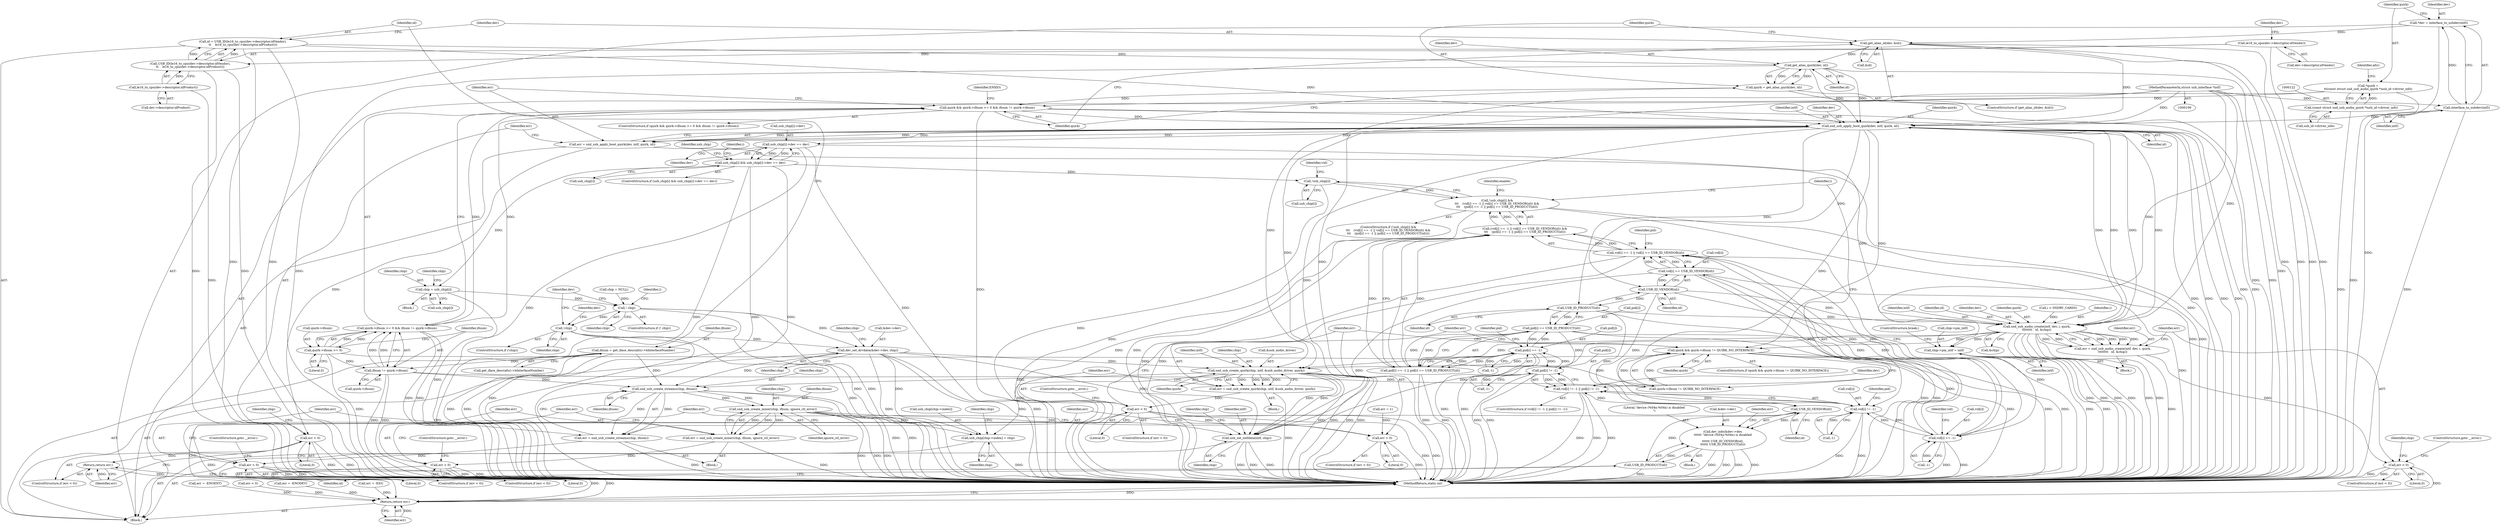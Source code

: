 digraph "0_linux_5f8cf712582617d523120df67d392059eaf2fc4b@pointer" {
"1000190" [label="(Call,snd_usb_apply_boot_quirk(dev, intf, quirk, id))"];
"1000168" [label="(Call,get_alias_quirk(dev, id))"];
"1000162" [label="(Call,get_alias_id(dev, &id))"];
"1000114" [label="(Call,*dev = interface_to_usbdev(intf))"];
"1000116" [label="(Call,interface_to_usbdev(intf))"];
"1000110" [label="(MethodParameterIn,struct usb_interface *intf)"];
"1000146" [label="(Call,id = USB_ID(le16_to_cpu(dev->descriptor.idVendor),\n\t\t    le16_to_cpu(dev->descriptor.idProduct)))"];
"1000148" [label="(Call,USB_ID(le16_to_cpu(dev->descriptor.idVendor),\n\t\t    le16_to_cpu(dev->descriptor.idProduct)))"];
"1000149" [label="(Call,le16_to_cpu(dev->descriptor.idVendor))"];
"1000155" [label="(Call,le16_to_cpu(dev->descriptor.idProduct))"];
"1000172" [label="(Call,quirk && quirk->ifnum >= 0 && ifnum != quirk->ifnum)"];
"1000166" [label="(Call,quirk = get_alias_quirk(dev, id))"];
"1000119" [label="(Call,*quirk =\n\t\t(const struct snd_usb_audio_quirk *)usb_id->driver_info)"];
"1000121" [label="(Call,(const struct snd_usb_audio_quirk *)usb_id->driver_info)"];
"1000174" [label="(Call,quirk->ifnum >= 0 && ifnum != quirk->ifnum)"];
"1000175" [label="(Call,quirk->ifnum >= 0)"];
"1000180" [label="(Call,ifnum != quirk->ifnum)"];
"1000140" [label="(Call,ifnum = get_iface_desc(alts)->bInterfaceNumber)"];
"1000188" [label="(Call,err = snd_usb_apply_boot_quirk(dev, intf, quirk, id))"];
"1000196" [label="(Call,err < 0)"];
"1000199" [label="(Return,return err;)"];
"1000222" [label="(Call,usb_chip[i]->dev == dev)"];
"1000218" [label="(Call,usb_chip[i] && usb_chip[i]->dev == dev)"];
"1000250" [label="(Call,chip = usb_chip[i])"];
"1000262" [label="(Call,! chip)"];
"1000366" [label="(Call,!chip)"];
"1000380" [label="(Call,dev_set_drvdata(&dev->dev, chip))"];
"1000415" [label="(Call,snd_usb_create_quirk(chip, intf, &usb_audio_driver, quirk))"];
"1000413" [label="(Call,err = snd_usb_create_quirk(chip, intf, &usb_audio_driver, quirk))"];
"1000422" [label="(Call,err < 0)"];
"1000427" [label="(Call,err > 0)"];
"1000508" [label="(Return,return err;)"];
"1000433" [label="(Call,snd_usb_create_streams(chip, ifnum))"];
"1000431" [label="(Call,err = snd_usb_create_streams(chip, ifnum))"];
"1000437" [label="(Call,err < 0)"];
"1000443" [label="(Call,snd_usb_create_mixer(chip, ifnum, ignore_ctl_error))"];
"1000441" [label="(Call,err = snd_usb_create_mixer(chip, ifnum, ignore_ctl_error))"];
"1000448" [label="(Call,err < 0)"];
"1000463" [label="(Call,usb_chip[chip->index] = chip)"];
"1000474" [label="(Call,usb_set_intfdata(intf, chip))"];
"1000276" [label="(Call,!usb_chip[i])"];
"1000275" [label="(Call,!usb_chip[i] &&\n\t\t\t    (vid[i] == -1 || vid[i] == USB_ID_VENDOR(id)) &&\n\t\t\t    (pid[i] == -1 || pid[i] == USB_ID_PRODUCT(id)))"];
"1000315" [label="(Call,snd_usb_audio_create(intf, dev, i, quirk,\n\t\t\t\t\t\t\t\t   id, &chip))"];
"1000313" [label="(Call,err = snd_usb_audio_create(intf, dev, i, quirk,\n\t\t\t\t\t\t\t\t   id, &chip))"];
"1000324" [label="(Call,err < 0)"];
"1000328" [label="(Call,chip->pm_intf = intf)"];
"1000405" [label="(Call,quirk && quirk->ifnum != QUIRK_NO_INTERFACE)"];
"1000292" [label="(Call,USB_ID_VENDOR(id))"];
"1000288" [label="(Call,vid[i] == USB_ID_VENDOR(id))"];
"1000282" [label="(Call,vid[i] == -1)"];
"1000281" [label="(Call,vid[i] == -1 || vid[i] == USB_ID_VENDOR(id))"];
"1000280" [label="(Call,(vid[i] == -1 || vid[i] == USB_ID_VENDOR(id)) &&\n\t\t\t    (pid[i] == -1 || pid[i] == USB_ID_PRODUCT(id)))"];
"1000337" [label="(Call,vid[i] != -1)"];
"1000336" [label="(Call,vid[i] != -1 || pid[i] != -1)"];
"1000305" [label="(Call,USB_ID_PRODUCT(id))"];
"1000301" [label="(Call,pid[i] == USB_ID_PRODUCT(id))"];
"1000295" [label="(Call,pid[i] == -1)"];
"1000294" [label="(Call,pid[i] == -1 || pid[i] == USB_ID_PRODUCT(id))"];
"1000343" [label="(Call,pid[i] != -1)"];
"1000356" [label="(Call,USB_ID_VENDOR(id))"];
"1000350" [label="(Call,dev_info(&dev->dev,\n\t\t\t\t\t\t \"device (%04x:%04x) is disabled\n\",\n\t\t\t\t\t\t USB_ID_VENDOR(id),\n\t\t\t\t\t\t USB_ID_PRODUCT(id)))"];
"1000358" [label="(Call,USB_ID_PRODUCT(id))"];
"1000142" [label="(Call,get_iface_desc(alts)->bInterfaceNumber)"];
"1000148" [label="(Call,USB_ID(le16_to_cpu(dev->descriptor.idVendor),\n\t\t    le16_to_cpu(dev->descriptor.idProduct)))"];
"1000333" [label="(ControlStructure,break;)"];
"1000195" [label="(ControlStructure,if (err < 0))"];
"1000315" [label="(Call,snd_usb_audio_create(intf, dev, i, quirk,\n\t\t\t\t\t\t\t\t   id, &chip))"];
"1000217" [label="(ControlStructure,if (usb_chip[i] && usb_chip[i]->dev == dev))"];
"1000316" [label="(Identifier,intf)"];
"1000440" [label="(ControlStructure,goto __error;)"];
"1000351" [label="(Call,&dev->dev)"];
"1000429" [label="(Literal,0)"];
"1000110" [label="(MethodParameterIn,struct usb_interface *intf)"];
"1000155" [label="(Call,le16_to_cpu(dev->descriptor.idProduct))"];
"1000169" [label="(Identifier,dev)"];
"1000294" [label="(Call,pid[i] == -1 || pid[i] == USB_ID_PRODUCT(id))"];
"1000320" [label="(Identifier,id)"];
"1000345" [label="(Identifier,pid)"];
"1000328" [label="(Call,chip->pm_intf = intf)"];
"1000293" [label="(Identifier,id)"];
"1000422" [label="(Call,err < 0)"];
"1000218" [label="(Call,usb_chip[i] && usb_chip[i]->dev == dev)"];
"1000413" [label="(Call,err = snd_usb_create_quirk(chip, intf, &usb_audio_driver, quirk))"];
"1000509" [label="(Identifier,err)"];
"1000463" [label="(Call,usb_chip[chip->index] = chip)"];
"1000317" [label="(Identifier,dev)"];
"1000357" [label="(Identifier,id)"];
"1000284" [label="(Identifier,vid)"];
"1000219" [label="(Call,usb_chip[i])"];
"1000161" [label="(ControlStructure,if (get_alias_id(dev, &id)))"];
"1000404" [label="(ControlStructure,if (quirk && quirk->ifnum != QUIRK_NO_INTERFACE))"];
"1000276" [label="(Call,!usb_chip[i])"];
"1000305" [label="(Call,USB_ID_PRODUCT(id))"];
"1000281" [label="(Call,vid[i] == -1 || vid[i] == USB_ID_VENDOR(id))"];
"1000425" [label="(ControlStructure,goto __error;)"];
"1000295" [label="(Call,pid[i] == -1)"];
"1000290" [label="(Identifier,vid)"];
"1000329" [label="(Call,chip->pm_intf)"];
"1000385" [label="(Identifier,chip)"];
"1000114" [label="(Call,*dev = interface_to_usbdev(intf))"];
"1000420" [label="(Identifier,quirk)"];
"1000273" [label="(Identifier,i)"];
"1000407" [label="(Call,quirk->ifnum != QUIRK_NO_INTERFACE)"];
"1000350" [label="(Call,dev_info(&dev->dev,\n\t\t\t\t\t\t \"device (%04x:%04x) is disabled\n\",\n\t\t\t\t\t\t USB_ID_VENDOR(id),\n\t\t\t\t\t\t USB_ID_PRODUCT(id)))"];
"1000375" [label="(Call,err = -ENODEV)"];
"1000191" [label="(Identifier,dev)"];
"1000147" [label="(Identifier,id)"];
"1000167" [label="(Identifier,quirk)"];
"1000251" [label="(Identifier,chip)"];
"1000423" [label="(Identifier,err)"];
"1000172" [label="(Call,quirk && quirk->ifnum >= 0 && ifnum != quirk->ifnum)"];
"1000464" [label="(Call,usb_chip[chip->index])"];
"1000447" [label="(ControlStructure,if (err < 0))"];
"1000336" [label="(Call,vid[i] != -1 || pid[i] != -1)"];
"1000190" [label="(Call,snd_usb_apply_boot_quirk(dev, intf, quirk, id))"];
"1000193" [label="(Identifier,quirk)"];
"1000401" [label="(Call,err = 1)"];
"1000451" [label="(ControlStructure,goto __error;)"];
"1000321" [label="(Call,&chip)"];
"1000176" [label="(Call,quirk->ifnum)"];
"1000182" [label="(Call,quirk->ifnum)"];
"1000441" [label="(Call,err = snd_usb_create_mixer(chip, ifnum, ignore_ctl_error))"];
"1000361" [label="(Identifier,err)"];
"1000296" [label="(Call,pid[i])"];
"1000367" [label="(Identifier,chip)"];
"1000432" [label="(Identifier,err)"];
"1000120" [label="(Identifier,quirk)"];
"1000171" [label="(ControlStructure,if (quirk && quirk->ifnum >= 0 && ifnum != quirk->ifnum))"];
"1000433" [label="(Call,snd_usb_create_streams(chip, ifnum))"];
"1000323" [label="(ControlStructure,if (err < 0))"];
"1000366" [label="(Call,!chip)"];
"1000476" [label="(Identifier,chip)"];
"1000510" [label="(MethodReturn,static int)"];
"1000162" [label="(Call,get_alias_id(dev, &id))"];
"1000187" [label="(Identifier,ENXIO)"];
"1000200" [label="(Identifier,err)"];
"1000437" [label="(Call,err < 0)"];
"1000353" [label="(Identifier,dev)"];
"1000444" [label="(Identifier,chip)"];
"1000299" [label="(Call,-1)"];
"1000383" [label="(Identifier,dev)"];
"1000267" [label="(Identifier,i)"];
"1000358" [label="(Call,USB_ID_PRODUCT(id))"];
"1000288" [label="(Call,vid[i] == USB_ID_VENDOR(id))"];
"1000337" [label="(Call,vid[i] != -1)"];
"1000250" [label="(Call,chip = usb_chip[i])"];
"1000150" [label="(Call,dev->descriptor.idVendor)"];
"1000326" [label="(Literal,0)"];
"1000164" [label="(Call,&id)"];
"1000222" [label="(Call,usb_chip[i]->dev == dev)"];
"1000341" [label="(Call,-1)"];
"1000199" [label="(Return,return err;)"];
"1000146" [label="(Call,id = USB_ID(le16_to_cpu(dev->descriptor.idVendor),\n\t\t    le16_to_cpu(dev->descriptor.idProduct)))"];
"1000359" [label="(Identifier,id)"];
"1000121" [label="(Call,(const struct snd_usb_audio_quirk *)usb_id->driver_info)"];
"1000194" [label="(Identifier,id)"];
"1000431" [label="(Call,err = snd_usb_create_streams(chip, ifnum))"];
"1000474" [label="(Call,usb_set_intfdata(intf, chip))"];
"1000417" [label="(Identifier,intf)"];
"1000430" [label="(Block,)"];
"1000415" [label="(Call,snd_usb_create_quirk(chip, intf, &usb_audio_driver, quirk))"];
"1000314" [label="(Identifier,err)"];
"1000188" [label="(Call,err = snd_usb_apply_boot_quirk(dev, intf, quirk, id))"];
"1000197" [label="(Identifier,err)"];
"1000344" [label="(Call,pid[i])"];
"1000168" [label="(Call,get_alias_quirk(dev, id))"];
"1000306" [label="(Identifier,id)"];
"1000372" [label="(Identifier,dev)"];
"1000274" [label="(ControlStructure,if (!usb_chip[i] &&\n\t\t\t    (vid[i] == -1 || vid[i] == USB_ID_VENDOR(id)) &&\n\t\t\t    (pid[i] == -1 || pid[i] == USB_ID_PRODUCT(id))))"];
"1000280" [label="(Call,(vid[i] == -1 || vid[i] == USB_ID_VENDOR(id)) &&\n\t\t\t    (pid[i] == -1 || pid[i] == USB_ID_PRODUCT(id)))"];
"1000414" [label="(Identifier,err)"];
"1000443" [label="(Call,snd_usb_create_mixer(chip, ifnum, ignore_ctl_error))"];
"1000416" [label="(Identifier,chip)"];
"1000119" [label="(Call,*quirk =\n\t\t(const struct snd_usb_audio_quirk *)usb_id->driver_info)"];
"1000330" [label="(Identifier,chip)"];
"1000446" [label="(Identifier,ignore_ctl_error)"];
"1000325" [label="(Identifier,err)"];
"1000508" [label="(Return,return err;)"];
"1000327" [label="(ControlStructure,goto __error;)"];
"1000301" [label="(Call,pid[i] == USB_ID_PRODUCT(id))"];
"1000170" [label="(Identifier,id)"];
"1000389" [label="(Identifier,chip)"];
"1000277" [label="(Call,usb_chip[i])"];
"1000192" [label="(Identifier,intf)"];
"1000140" [label="(Call,ifnum = get_iface_desc(alts)->bInterfaceNumber)"];
"1000427" [label="(Call,err > 0)"];
"1000252" [label="(Call,usb_chip[i])"];
"1000235" [label="(Identifier,usb_chip)"];
"1000180" [label="(Call,ifnum != quirk->ifnum)"];
"1000181" [label="(Identifier,ifnum)"];
"1000262" [label="(Call,! chip)"];
"1000335" [label="(ControlStructure,if (vid[i] != -1 || pid[i] != -1))"];
"1000439" [label="(Literal,0)"];
"1000116" [label="(Call,interface_to_usbdev(intf))"];
"1000424" [label="(Literal,0)"];
"1000449" [label="(Identifier,err)"];
"1000436" [label="(ControlStructure,if (err < 0))"];
"1000356" [label="(Call,USB_ID_VENDOR(id))"];
"1000173" [label="(Identifier,quirk)"];
"1000381" [label="(Call,&dev->dev)"];
"1000412" [label="(Block,)"];
"1000215" [label="(Identifier,i)"];
"1000115" [label="(Identifier,dev)"];
"1000319" [label="(Identifier,quirk)"];
"1000198" [label="(Literal,0)"];
"1000343" [label="(Call,pid[i] != -1)"];
"1000445" [label="(Identifier,ifnum)"];
"1000286" [label="(Call,-1)"];
"1000338" [label="(Call,vid[i])"];
"1000158" [label="(Identifier,dev)"];
"1000347" [label="(Call,-1)"];
"1000349" [label="(Block,)"];
"1000469" [label="(Identifier,chip)"];
"1000297" [label="(Identifier,pid)"];
"1000421" [label="(ControlStructure,if (err < 0))"];
"1000312" [label="(Block,)"];
"1000434" [label="(Identifier,chip)"];
"1000459" [label="(Call,err < 0)"];
"1000201" [label="(Call,chip = NULL)"];
"1000282" [label="(Call,vid[i] == -1)"];
"1000189" [label="(Identifier,err)"];
"1000269" [label="(Call,i < SNDRV_CARDS)"];
"1000228" [label="(Identifier,dev)"];
"1000448" [label="(Call,err < 0)"];
"1000438" [label="(Identifier,err)"];
"1000245" [label="(Call,err = -EIO)"];
"1000261" [label="(ControlStructure,if (! chip))"];
"1000112" [label="(Block,)"];
"1000175" [label="(Call,quirk->ifnum >= 0)"];
"1000380" [label="(Call,dev_set_drvdata(&dev->dev, chip))"];
"1000450" [label="(Literal,0)"];
"1000117" [label="(Identifier,intf)"];
"1000229" [label="(Block,)"];
"1000163" [label="(Identifier,dev)"];
"1000149" [label="(Call,le16_to_cpu(dev->descriptor.idVendor))"];
"1000196" [label="(Call,err < 0)"];
"1000365" [label="(ControlStructure,if (!chip))"];
"1000426" [label="(ControlStructure,if (err > 0))"];
"1000275" [label="(Call,!usb_chip[i] &&\n\t\t\t    (vid[i] == -1 || vid[i] == USB_ID_VENDOR(id)) &&\n\t\t\t    (pid[i] == -1 || pid[i] == USB_ID_PRODUCT(id)))"];
"1000318" [label="(Identifier,i)"];
"1000179" [label="(Literal,0)"];
"1000475" [label="(Identifier,intf)"];
"1000302" [label="(Call,pid[i])"];
"1000174" [label="(Call,quirk->ifnum >= 0 && ifnum != quirk->ifnum)"];
"1000360" [label="(Call,err = -ENOENT)"];
"1000472" [label="(Identifier,chip)"];
"1000453" [label="(Identifier,err)"];
"1000166" [label="(Call,quirk = get_alias_quirk(dev, id))"];
"1000202" [label="(Identifier,chip)"];
"1000355" [label="(Literal,\"device (%04x:%04x) is disabled\n\")"];
"1000406" [label="(Identifier,quirk)"];
"1000313" [label="(Call,err = snd_usb_audio_create(intf, dev, i, quirk,\n\t\t\t\t\t\t\t\t   id, &chip))"];
"1000405" [label="(Call,quirk && quirk->ifnum != QUIRK_NO_INTERFACE)"];
"1000324" [label="(Call,err < 0)"];
"1000435" [label="(Identifier,ifnum)"];
"1000442" [label="(Identifier,err)"];
"1000289" [label="(Call,vid[i])"];
"1000428" [label="(Identifier,err)"];
"1000258" [label="(Identifier,chip)"];
"1000292" [label="(Call,USB_ID_VENDOR(id))"];
"1000141" [label="(Identifier,ifnum)"];
"1000310" [label="(Identifier,enable)"];
"1000332" [label="(Identifier,intf)"];
"1000156" [label="(Call,dev->descriptor.idProduct)"];
"1000303" [label="(Identifier,pid)"];
"1000480" [label="(Identifier,chip)"];
"1000283" [label="(Call,vid[i])"];
"1000123" [label="(Call,usb_id->driver_info)"];
"1000133" [label="(Identifier,alts)"];
"1000263" [label="(Identifier,chip)"];
"1000223" [label="(Call,usb_chip[i]->dev)"];
"1000418" [label="(Call,&usb_audio_driver)"];
"1000190" -> "1000188"  [label="AST: "];
"1000190" -> "1000194"  [label="CFG: "];
"1000191" -> "1000190"  [label="AST: "];
"1000192" -> "1000190"  [label="AST: "];
"1000193" -> "1000190"  [label="AST: "];
"1000194" -> "1000190"  [label="AST: "];
"1000188" -> "1000190"  [label="CFG: "];
"1000190" -> "1000510"  [label="DDG: "];
"1000190" -> "1000510"  [label="DDG: "];
"1000190" -> "1000510"  [label="DDG: "];
"1000190" -> "1000510"  [label="DDG: "];
"1000190" -> "1000188"  [label="DDG: "];
"1000190" -> "1000188"  [label="DDG: "];
"1000190" -> "1000188"  [label="DDG: "];
"1000190" -> "1000188"  [label="DDG: "];
"1000168" -> "1000190"  [label="DDG: "];
"1000168" -> "1000190"  [label="DDG: "];
"1000162" -> "1000190"  [label="DDG: "];
"1000116" -> "1000190"  [label="DDG: "];
"1000110" -> "1000190"  [label="DDG: "];
"1000172" -> "1000190"  [label="DDG: "];
"1000146" -> "1000190"  [label="DDG: "];
"1000190" -> "1000222"  [label="DDG: "];
"1000190" -> "1000292"  [label="DDG: "];
"1000190" -> "1000305"  [label="DDG: "];
"1000190" -> "1000315"  [label="DDG: "];
"1000190" -> "1000315"  [label="DDG: "];
"1000190" -> "1000315"  [label="DDG: "];
"1000190" -> "1000315"  [label="DDG: "];
"1000190" -> "1000356"  [label="DDG: "];
"1000190" -> "1000405"  [label="DDG: "];
"1000190" -> "1000415"  [label="DDG: "];
"1000190" -> "1000474"  [label="DDG: "];
"1000168" -> "1000166"  [label="AST: "];
"1000168" -> "1000170"  [label="CFG: "];
"1000169" -> "1000168"  [label="AST: "];
"1000170" -> "1000168"  [label="AST: "];
"1000166" -> "1000168"  [label="CFG: "];
"1000168" -> "1000510"  [label="DDG: "];
"1000168" -> "1000510"  [label="DDG: "];
"1000168" -> "1000166"  [label="DDG: "];
"1000168" -> "1000166"  [label="DDG: "];
"1000162" -> "1000168"  [label="DDG: "];
"1000146" -> "1000168"  [label="DDG: "];
"1000162" -> "1000161"  [label="AST: "];
"1000162" -> "1000164"  [label="CFG: "];
"1000163" -> "1000162"  [label="AST: "];
"1000164" -> "1000162"  [label="AST: "];
"1000167" -> "1000162"  [label="CFG: "];
"1000173" -> "1000162"  [label="CFG: "];
"1000162" -> "1000510"  [label="DDG: "];
"1000162" -> "1000510"  [label="DDG: "];
"1000162" -> "1000510"  [label="DDG: "];
"1000114" -> "1000162"  [label="DDG: "];
"1000114" -> "1000112"  [label="AST: "];
"1000114" -> "1000116"  [label="CFG: "];
"1000115" -> "1000114"  [label="AST: "];
"1000116" -> "1000114"  [label="AST: "];
"1000120" -> "1000114"  [label="CFG: "];
"1000114" -> "1000510"  [label="DDG: "];
"1000116" -> "1000114"  [label="DDG: "];
"1000116" -> "1000117"  [label="CFG: "];
"1000117" -> "1000116"  [label="AST: "];
"1000116" -> "1000510"  [label="DDG: "];
"1000110" -> "1000116"  [label="DDG: "];
"1000110" -> "1000109"  [label="AST: "];
"1000110" -> "1000510"  [label="DDG: "];
"1000110" -> "1000315"  [label="DDG: "];
"1000110" -> "1000328"  [label="DDG: "];
"1000110" -> "1000415"  [label="DDG: "];
"1000110" -> "1000474"  [label="DDG: "];
"1000146" -> "1000112"  [label="AST: "];
"1000146" -> "1000148"  [label="CFG: "];
"1000147" -> "1000146"  [label="AST: "];
"1000148" -> "1000146"  [label="AST: "];
"1000163" -> "1000146"  [label="CFG: "];
"1000146" -> "1000510"  [label="DDG: "];
"1000146" -> "1000510"  [label="DDG: "];
"1000148" -> "1000146"  [label="DDG: "];
"1000148" -> "1000146"  [label="DDG: "];
"1000148" -> "1000155"  [label="CFG: "];
"1000149" -> "1000148"  [label="AST: "];
"1000155" -> "1000148"  [label="AST: "];
"1000148" -> "1000510"  [label="DDG: "];
"1000148" -> "1000510"  [label="DDG: "];
"1000149" -> "1000148"  [label="DDG: "];
"1000155" -> "1000148"  [label="DDG: "];
"1000149" -> "1000150"  [label="CFG: "];
"1000150" -> "1000149"  [label="AST: "];
"1000158" -> "1000149"  [label="CFG: "];
"1000149" -> "1000510"  [label="DDG: "];
"1000155" -> "1000156"  [label="CFG: "];
"1000156" -> "1000155"  [label="AST: "];
"1000155" -> "1000510"  [label="DDG: "];
"1000172" -> "1000171"  [label="AST: "];
"1000172" -> "1000173"  [label="CFG: "];
"1000172" -> "1000174"  [label="CFG: "];
"1000173" -> "1000172"  [label="AST: "];
"1000174" -> "1000172"  [label="AST: "];
"1000187" -> "1000172"  [label="CFG: "];
"1000189" -> "1000172"  [label="CFG: "];
"1000172" -> "1000510"  [label="DDG: "];
"1000172" -> "1000510"  [label="DDG: "];
"1000172" -> "1000510"  [label="DDG: "];
"1000166" -> "1000172"  [label="DDG: "];
"1000119" -> "1000172"  [label="DDG: "];
"1000174" -> "1000172"  [label="DDG: "];
"1000174" -> "1000172"  [label="DDG: "];
"1000166" -> "1000161"  [label="AST: "];
"1000167" -> "1000166"  [label="AST: "];
"1000173" -> "1000166"  [label="CFG: "];
"1000166" -> "1000510"  [label="DDG: "];
"1000119" -> "1000112"  [label="AST: "];
"1000119" -> "1000121"  [label="CFG: "];
"1000120" -> "1000119"  [label="AST: "];
"1000121" -> "1000119"  [label="AST: "];
"1000133" -> "1000119"  [label="CFG: "];
"1000119" -> "1000510"  [label="DDG: "];
"1000121" -> "1000119"  [label="DDG: "];
"1000121" -> "1000123"  [label="CFG: "];
"1000122" -> "1000121"  [label="AST: "];
"1000123" -> "1000121"  [label="AST: "];
"1000121" -> "1000510"  [label="DDG: "];
"1000174" -> "1000175"  [label="CFG: "];
"1000174" -> "1000180"  [label="CFG: "];
"1000175" -> "1000174"  [label="AST: "];
"1000180" -> "1000174"  [label="AST: "];
"1000174" -> "1000510"  [label="DDG: "];
"1000174" -> "1000510"  [label="DDG: "];
"1000175" -> "1000174"  [label="DDG: "];
"1000175" -> "1000174"  [label="DDG: "];
"1000180" -> "1000174"  [label="DDG: "];
"1000180" -> "1000174"  [label="DDG: "];
"1000175" -> "1000179"  [label="CFG: "];
"1000176" -> "1000175"  [label="AST: "];
"1000179" -> "1000175"  [label="AST: "];
"1000181" -> "1000175"  [label="CFG: "];
"1000175" -> "1000510"  [label="DDG: "];
"1000175" -> "1000180"  [label="DDG: "];
"1000175" -> "1000407"  [label="DDG: "];
"1000180" -> "1000182"  [label="CFG: "];
"1000181" -> "1000180"  [label="AST: "];
"1000182" -> "1000180"  [label="AST: "];
"1000180" -> "1000510"  [label="DDG: "];
"1000180" -> "1000510"  [label="DDG: "];
"1000140" -> "1000180"  [label="DDG: "];
"1000180" -> "1000407"  [label="DDG: "];
"1000180" -> "1000433"  [label="DDG: "];
"1000140" -> "1000112"  [label="AST: "];
"1000140" -> "1000142"  [label="CFG: "];
"1000141" -> "1000140"  [label="AST: "];
"1000142" -> "1000140"  [label="AST: "];
"1000147" -> "1000140"  [label="CFG: "];
"1000140" -> "1000510"  [label="DDG: "];
"1000140" -> "1000510"  [label="DDG: "];
"1000140" -> "1000433"  [label="DDG: "];
"1000188" -> "1000112"  [label="AST: "];
"1000189" -> "1000188"  [label="AST: "];
"1000197" -> "1000188"  [label="CFG: "];
"1000188" -> "1000510"  [label="DDG: "];
"1000188" -> "1000196"  [label="DDG: "];
"1000196" -> "1000195"  [label="AST: "];
"1000196" -> "1000198"  [label="CFG: "];
"1000197" -> "1000196"  [label="AST: "];
"1000198" -> "1000196"  [label="AST: "];
"1000200" -> "1000196"  [label="CFG: "];
"1000202" -> "1000196"  [label="CFG: "];
"1000196" -> "1000510"  [label="DDG: "];
"1000196" -> "1000510"  [label="DDG: "];
"1000196" -> "1000199"  [label="DDG: "];
"1000199" -> "1000195"  [label="AST: "];
"1000199" -> "1000200"  [label="CFG: "];
"1000200" -> "1000199"  [label="AST: "];
"1000510" -> "1000199"  [label="CFG: "];
"1000199" -> "1000510"  [label="DDG: "];
"1000200" -> "1000199"  [label="DDG: "];
"1000222" -> "1000218"  [label="AST: "];
"1000222" -> "1000228"  [label="CFG: "];
"1000223" -> "1000222"  [label="AST: "];
"1000228" -> "1000222"  [label="AST: "];
"1000218" -> "1000222"  [label="CFG: "];
"1000222" -> "1000510"  [label="DDG: "];
"1000222" -> "1000510"  [label="DDG: "];
"1000222" -> "1000218"  [label="DDG: "];
"1000222" -> "1000218"  [label="DDG: "];
"1000222" -> "1000315"  [label="DDG: "];
"1000218" -> "1000217"  [label="AST: "];
"1000218" -> "1000219"  [label="CFG: "];
"1000219" -> "1000218"  [label="AST: "];
"1000235" -> "1000218"  [label="CFG: "];
"1000215" -> "1000218"  [label="CFG: "];
"1000218" -> "1000510"  [label="DDG: "];
"1000218" -> "1000510"  [label="DDG: "];
"1000218" -> "1000510"  [label="DDG: "];
"1000218" -> "1000250"  [label="DDG: "];
"1000218" -> "1000276"  [label="DDG: "];
"1000250" -> "1000229"  [label="AST: "];
"1000250" -> "1000252"  [label="CFG: "];
"1000251" -> "1000250"  [label="AST: "];
"1000252" -> "1000250"  [label="AST: "];
"1000258" -> "1000250"  [label="CFG: "];
"1000250" -> "1000510"  [label="DDG: "];
"1000250" -> "1000262"  [label="DDG: "];
"1000262" -> "1000261"  [label="AST: "];
"1000262" -> "1000263"  [label="CFG: "];
"1000263" -> "1000262"  [label="AST: "];
"1000267" -> "1000262"  [label="CFG: "];
"1000383" -> "1000262"  [label="CFG: "];
"1000262" -> "1000510"  [label="DDG: "];
"1000262" -> "1000510"  [label="DDG: "];
"1000201" -> "1000262"  [label="DDG: "];
"1000262" -> "1000366"  [label="DDG: "];
"1000262" -> "1000380"  [label="DDG: "];
"1000366" -> "1000365"  [label="AST: "];
"1000366" -> "1000367"  [label="CFG: "];
"1000367" -> "1000366"  [label="AST: "];
"1000372" -> "1000366"  [label="CFG: "];
"1000383" -> "1000366"  [label="CFG: "];
"1000366" -> "1000510"  [label="DDG: "];
"1000366" -> "1000510"  [label="DDG: "];
"1000366" -> "1000380"  [label="DDG: "];
"1000380" -> "1000112"  [label="AST: "];
"1000380" -> "1000385"  [label="CFG: "];
"1000381" -> "1000380"  [label="AST: "];
"1000385" -> "1000380"  [label="AST: "];
"1000389" -> "1000380"  [label="CFG: "];
"1000380" -> "1000510"  [label="DDG: "];
"1000380" -> "1000510"  [label="DDG: "];
"1000380" -> "1000510"  [label="DDG: "];
"1000380" -> "1000415"  [label="DDG: "];
"1000380" -> "1000433"  [label="DDG: "];
"1000380" -> "1000463"  [label="DDG: "];
"1000380" -> "1000474"  [label="DDG: "];
"1000415" -> "1000413"  [label="AST: "];
"1000415" -> "1000420"  [label="CFG: "];
"1000416" -> "1000415"  [label="AST: "];
"1000417" -> "1000415"  [label="AST: "];
"1000418" -> "1000415"  [label="AST: "];
"1000420" -> "1000415"  [label="AST: "];
"1000413" -> "1000415"  [label="CFG: "];
"1000415" -> "1000510"  [label="DDG: "];
"1000415" -> "1000510"  [label="DDG: "];
"1000415" -> "1000510"  [label="DDG: "];
"1000415" -> "1000510"  [label="DDG: "];
"1000415" -> "1000413"  [label="DDG: "];
"1000415" -> "1000413"  [label="DDG: "];
"1000415" -> "1000413"  [label="DDG: "];
"1000415" -> "1000413"  [label="DDG: "];
"1000315" -> "1000415"  [label="DDG: "];
"1000405" -> "1000415"  [label="DDG: "];
"1000415" -> "1000433"  [label="DDG: "];
"1000415" -> "1000463"  [label="DDG: "];
"1000415" -> "1000474"  [label="DDG: "];
"1000415" -> "1000474"  [label="DDG: "];
"1000413" -> "1000412"  [label="AST: "];
"1000414" -> "1000413"  [label="AST: "];
"1000423" -> "1000413"  [label="CFG: "];
"1000413" -> "1000510"  [label="DDG: "];
"1000413" -> "1000422"  [label="DDG: "];
"1000422" -> "1000421"  [label="AST: "];
"1000422" -> "1000424"  [label="CFG: "];
"1000423" -> "1000422"  [label="AST: "];
"1000424" -> "1000422"  [label="AST: "];
"1000425" -> "1000422"  [label="CFG: "];
"1000428" -> "1000422"  [label="CFG: "];
"1000422" -> "1000510"  [label="DDG: "];
"1000422" -> "1000510"  [label="DDG: "];
"1000422" -> "1000427"  [label="DDG: "];
"1000422" -> "1000508"  [label="DDG: "];
"1000427" -> "1000426"  [label="AST: "];
"1000427" -> "1000429"  [label="CFG: "];
"1000428" -> "1000427"  [label="AST: "];
"1000429" -> "1000427"  [label="AST: "];
"1000432" -> "1000427"  [label="CFG: "];
"1000453" -> "1000427"  [label="CFG: "];
"1000427" -> "1000510"  [label="DDG: "];
"1000401" -> "1000427"  [label="DDG: "];
"1000508" -> "1000112"  [label="AST: "];
"1000508" -> "1000509"  [label="CFG: "];
"1000509" -> "1000508"  [label="AST: "];
"1000510" -> "1000508"  [label="CFG: "];
"1000508" -> "1000510"  [label="DDG: "];
"1000509" -> "1000508"  [label="DDG: "];
"1000360" -> "1000508"  [label="DDG: "];
"1000437" -> "1000508"  [label="DDG: "];
"1000448" -> "1000508"  [label="DDG: "];
"1000324" -> "1000508"  [label="DDG: "];
"1000245" -> "1000508"  [label="DDG: "];
"1000375" -> "1000508"  [label="DDG: "];
"1000459" -> "1000508"  [label="DDG: "];
"1000433" -> "1000431"  [label="AST: "];
"1000433" -> "1000435"  [label="CFG: "];
"1000434" -> "1000433"  [label="AST: "];
"1000435" -> "1000433"  [label="AST: "];
"1000431" -> "1000433"  [label="CFG: "];
"1000433" -> "1000510"  [label="DDG: "];
"1000433" -> "1000510"  [label="DDG: "];
"1000433" -> "1000431"  [label="DDG: "];
"1000433" -> "1000431"  [label="DDG: "];
"1000433" -> "1000443"  [label="DDG: "];
"1000433" -> "1000443"  [label="DDG: "];
"1000431" -> "1000430"  [label="AST: "];
"1000432" -> "1000431"  [label="AST: "];
"1000438" -> "1000431"  [label="CFG: "];
"1000431" -> "1000510"  [label="DDG: "];
"1000431" -> "1000437"  [label="DDG: "];
"1000437" -> "1000436"  [label="AST: "];
"1000437" -> "1000439"  [label="CFG: "];
"1000438" -> "1000437"  [label="AST: "];
"1000439" -> "1000437"  [label="AST: "];
"1000440" -> "1000437"  [label="CFG: "];
"1000442" -> "1000437"  [label="CFG: "];
"1000437" -> "1000510"  [label="DDG: "];
"1000437" -> "1000510"  [label="DDG: "];
"1000443" -> "1000441"  [label="AST: "];
"1000443" -> "1000446"  [label="CFG: "];
"1000444" -> "1000443"  [label="AST: "];
"1000445" -> "1000443"  [label="AST: "];
"1000446" -> "1000443"  [label="AST: "];
"1000441" -> "1000443"  [label="CFG: "];
"1000443" -> "1000510"  [label="DDG: "];
"1000443" -> "1000510"  [label="DDG: "];
"1000443" -> "1000510"  [label="DDG: "];
"1000443" -> "1000441"  [label="DDG: "];
"1000443" -> "1000441"  [label="DDG: "];
"1000443" -> "1000441"  [label="DDG: "];
"1000443" -> "1000463"  [label="DDG: "];
"1000443" -> "1000474"  [label="DDG: "];
"1000441" -> "1000430"  [label="AST: "];
"1000442" -> "1000441"  [label="AST: "];
"1000449" -> "1000441"  [label="CFG: "];
"1000441" -> "1000510"  [label="DDG: "];
"1000441" -> "1000448"  [label="DDG: "];
"1000448" -> "1000447"  [label="AST: "];
"1000448" -> "1000450"  [label="CFG: "];
"1000449" -> "1000448"  [label="AST: "];
"1000450" -> "1000448"  [label="AST: "];
"1000451" -> "1000448"  [label="CFG: "];
"1000453" -> "1000448"  [label="CFG: "];
"1000448" -> "1000510"  [label="DDG: "];
"1000448" -> "1000510"  [label="DDG: "];
"1000463" -> "1000112"  [label="AST: "];
"1000463" -> "1000469"  [label="CFG: "];
"1000464" -> "1000463"  [label="AST: "];
"1000469" -> "1000463"  [label="AST: "];
"1000472" -> "1000463"  [label="CFG: "];
"1000463" -> "1000510"  [label="DDG: "];
"1000474" -> "1000112"  [label="AST: "];
"1000474" -> "1000476"  [label="CFG: "];
"1000475" -> "1000474"  [label="AST: "];
"1000476" -> "1000474"  [label="AST: "];
"1000480" -> "1000474"  [label="CFG: "];
"1000474" -> "1000510"  [label="DDG: "];
"1000474" -> "1000510"  [label="DDG: "];
"1000474" -> "1000510"  [label="DDG: "];
"1000315" -> "1000474"  [label="DDG: "];
"1000276" -> "1000275"  [label="AST: "];
"1000276" -> "1000277"  [label="CFG: "];
"1000277" -> "1000276"  [label="AST: "];
"1000284" -> "1000276"  [label="CFG: "];
"1000275" -> "1000276"  [label="CFG: "];
"1000276" -> "1000510"  [label="DDG: "];
"1000276" -> "1000275"  [label="DDG: "];
"1000275" -> "1000274"  [label="AST: "];
"1000275" -> "1000280"  [label="CFG: "];
"1000280" -> "1000275"  [label="AST: "];
"1000310" -> "1000275"  [label="CFG: "];
"1000273" -> "1000275"  [label="CFG: "];
"1000275" -> "1000510"  [label="DDG: "];
"1000275" -> "1000510"  [label="DDG: "];
"1000275" -> "1000510"  [label="DDG: "];
"1000280" -> "1000275"  [label="DDG: "];
"1000280" -> "1000275"  [label="DDG: "];
"1000315" -> "1000313"  [label="AST: "];
"1000315" -> "1000321"  [label="CFG: "];
"1000316" -> "1000315"  [label="AST: "];
"1000317" -> "1000315"  [label="AST: "];
"1000318" -> "1000315"  [label="AST: "];
"1000319" -> "1000315"  [label="AST: "];
"1000320" -> "1000315"  [label="AST: "];
"1000321" -> "1000315"  [label="AST: "];
"1000313" -> "1000315"  [label="CFG: "];
"1000315" -> "1000510"  [label="DDG: "];
"1000315" -> "1000510"  [label="DDG: "];
"1000315" -> "1000510"  [label="DDG: "];
"1000315" -> "1000510"  [label="DDG: "];
"1000315" -> "1000510"  [label="DDG: "];
"1000315" -> "1000510"  [label="DDG: "];
"1000315" -> "1000313"  [label="DDG: "];
"1000315" -> "1000313"  [label="DDG: "];
"1000315" -> "1000313"  [label="DDG: "];
"1000315" -> "1000313"  [label="DDG: "];
"1000315" -> "1000313"  [label="DDG: "];
"1000315" -> "1000313"  [label="DDG: "];
"1000269" -> "1000315"  [label="DDG: "];
"1000292" -> "1000315"  [label="DDG: "];
"1000305" -> "1000315"  [label="DDG: "];
"1000315" -> "1000328"  [label="DDG: "];
"1000315" -> "1000405"  [label="DDG: "];
"1000313" -> "1000312"  [label="AST: "];
"1000314" -> "1000313"  [label="AST: "];
"1000325" -> "1000313"  [label="CFG: "];
"1000313" -> "1000510"  [label="DDG: "];
"1000313" -> "1000324"  [label="DDG: "];
"1000324" -> "1000323"  [label="AST: "];
"1000324" -> "1000326"  [label="CFG: "];
"1000325" -> "1000324"  [label="AST: "];
"1000326" -> "1000324"  [label="AST: "];
"1000327" -> "1000324"  [label="CFG: "];
"1000330" -> "1000324"  [label="CFG: "];
"1000324" -> "1000510"  [label="DDG: "];
"1000324" -> "1000510"  [label="DDG: "];
"1000328" -> "1000312"  [label="AST: "];
"1000328" -> "1000332"  [label="CFG: "];
"1000329" -> "1000328"  [label="AST: "];
"1000332" -> "1000328"  [label="AST: "];
"1000333" -> "1000328"  [label="CFG: "];
"1000328" -> "1000510"  [label="DDG: "];
"1000328" -> "1000510"  [label="DDG: "];
"1000405" -> "1000404"  [label="AST: "];
"1000405" -> "1000406"  [label="CFG: "];
"1000405" -> "1000407"  [label="CFG: "];
"1000406" -> "1000405"  [label="AST: "];
"1000407" -> "1000405"  [label="AST: "];
"1000414" -> "1000405"  [label="CFG: "];
"1000428" -> "1000405"  [label="CFG: "];
"1000405" -> "1000510"  [label="DDG: "];
"1000405" -> "1000510"  [label="DDG: "];
"1000405" -> "1000510"  [label="DDG: "];
"1000407" -> "1000405"  [label="DDG: "];
"1000407" -> "1000405"  [label="DDG: "];
"1000292" -> "1000288"  [label="AST: "];
"1000292" -> "1000293"  [label="CFG: "];
"1000293" -> "1000292"  [label="AST: "];
"1000288" -> "1000292"  [label="CFG: "];
"1000292" -> "1000510"  [label="DDG: "];
"1000292" -> "1000288"  [label="DDG: "];
"1000305" -> "1000292"  [label="DDG: "];
"1000292" -> "1000305"  [label="DDG: "];
"1000292" -> "1000356"  [label="DDG: "];
"1000288" -> "1000281"  [label="AST: "];
"1000289" -> "1000288"  [label="AST: "];
"1000281" -> "1000288"  [label="CFG: "];
"1000288" -> "1000510"  [label="DDG: "];
"1000288" -> "1000510"  [label="DDG: "];
"1000288" -> "1000282"  [label="DDG: "];
"1000288" -> "1000281"  [label="DDG: "];
"1000288" -> "1000281"  [label="DDG: "];
"1000282" -> "1000288"  [label="DDG: "];
"1000288" -> "1000337"  [label="DDG: "];
"1000282" -> "1000281"  [label="AST: "];
"1000282" -> "1000286"  [label="CFG: "];
"1000283" -> "1000282"  [label="AST: "];
"1000286" -> "1000282"  [label="AST: "];
"1000290" -> "1000282"  [label="CFG: "];
"1000281" -> "1000282"  [label="CFG: "];
"1000282" -> "1000510"  [label="DDG: "];
"1000282" -> "1000510"  [label="DDG: "];
"1000282" -> "1000281"  [label="DDG: "];
"1000282" -> "1000281"  [label="DDG: "];
"1000337" -> "1000282"  [label="DDG: "];
"1000286" -> "1000282"  [label="DDG: "];
"1000282" -> "1000337"  [label="DDG: "];
"1000281" -> "1000280"  [label="AST: "];
"1000297" -> "1000281"  [label="CFG: "];
"1000280" -> "1000281"  [label="CFG: "];
"1000281" -> "1000510"  [label="DDG: "];
"1000281" -> "1000510"  [label="DDG: "];
"1000281" -> "1000280"  [label="DDG: "];
"1000281" -> "1000280"  [label="DDG: "];
"1000280" -> "1000294"  [label="CFG: "];
"1000294" -> "1000280"  [label="AST: "];
"1000280" -> "1000510"  [label="DDG: "];
"1000280" -> "1000510"  [label="DDG: "];
"1000294" -> "1000280"  [label="DDG: "];
"1000294" -> "1000280"  [label="DDG: "];
"1000337" -> "1000336"  [label="AST: "];
"1000337" -> "1000341"  [label="CFG: "];
"1000338" -> "1000337"  [label="AST: "];
"1000341" -> "1000337"  [label="AST: "];
"1000345" -> "1000337"  [label="CFG: "];
"1000336" -> "1000337"  [label="CFG: "];
"1000337" -> "1000510"  [label="DDG: "];
"1000337" -> "1000510"  [label="DDG: "];
"1000337" -> "1000336"  [label="DDG: "];
"1000337" -> "1000336"  [label="DDG: "];
"1000341" -> "1000337"  [label="DDG: "];
"1000336" -> "1000335"  [label="AST: "];
"1000336" -> "1000343"  [label="CFG: "];
"1000343" -> "1000336"  [label="AST: "];
"1000353" -> "1000336"  [label="CFG: "];
"1000273" -> "1000336"  [label="CFG: "];
"1000336" -> "1000510"  [label="DDG: "];
"1000336" -> "1000510"  [label="DDG: "];
"1000336" -> "1000510"  [label="DDG: "];
"1000343" -> "1000336"  [label="DDG: "];
"1000343" -> "1000336"  [label="DDG: "];
"1000305" -> "1000301"  [label="AST: "];
"1000305" -> "1000306"  [label="CFG: "];
"1000306" -> "1000305"  [label="AST: "];
"1000301" -> "1000305"  [label="CFG: "];
"1000305" -> "1000510"  [label="DDG: "];
"1000305" -> "1000301"  [label="DDG: "];
"1000305" -> "1000356"  [label="DDG: "];
"1000301" -> "1000294"  [label="AST: "];
"1000302" -> "1000301"  [label="AST: "];
"1000294" -> "1000301"  [label="CFG: "];
"1000301" -> "1000510"  [label="DDG: "];
"1000301" -> "1000510"  [label="DDG: "];
"1000301" -> "1000295"  [label="DDG: "];
"1000301" -> "1000294"  [label="DDG: "];
"1000301" -> "1000294"  [label="DDG: "];
"1000295" -> "1000301"  [label="DDG: "];
"1000301" -> "1000343"  [label="DDG: "];
"1000295" -> "1000294"  [label="AST: "];
"1000295" -> "1000299"  [label="CFG: "];
"1000296" -> "1000295"  [label="AST: "];
"1000299" -> "1000295"  [label="AST: "];
"1000303" -> "1000295"  [label="CFG: "];
"1000294" -> "1000295"  [label="CFG: "];
"1000295" -> "1000510"  [label="DDG: "];
"1000295" -> "1000510"  [label="DDG: "];
"1000295" -> "1000294"  [label="DDG: "];
"1000295" -> "1000294"  [label="DDG: "];
"1000343" -> "1000295"  [label="DDG: "];
"1000299" -> "1000295"  [label="DDG: "];
"1000295" -> "1000343"  [label="DDG: "];
"1000294" -> "1000510"  [label="DDG: "];
"1000294" -> "1000510"  [label="DDG: "];
"1000343" -> "1000347"  [label="CFG: "];
"1000344" -> "1000343"  [label="AST: "];
"1000347" -> "1000343"  [label="AST: "];
"1000343" -> "1000510"  [label="DDG: "];
"1000343" -> "1000510"  [label="DDG: "];
"1000347" -> "1000343"  [label="DDG: "];
"1000356" -> "1000350"  [label="AST: "];
"1000356" -> "1000357"  [label="CFG: "];
"1000357" -> "1000356"  [label="AST: "];
"1000359" -> "1000356"  [label="CFG: "];
"1000356" -> "1000350"  [label="DDG: "];
"1000356" -> "1000358"  [label="DDG: "];
"1000350" -> "1000349"  [label="AST: "];
"1000350" -> "1000358"  [label="CFG: "];
"1000351" -> "1000350"  [label="AST: "];
"1000355" -> "1000350"  [label="AST: "];
"1000358" -> "1000350"  [label="AST: "];
"1000361" -> "1000350"  [label="CFG: "];
"1000350" -> "1000510"  [label="DDG: "];
"1000350" -> "1000510"  [label="DDG: "];
"1000350" -> "1000510"  [label="DDG: "];
"1000350" -> "1000510"  [label="DDG: "];
"1000358" -> "1000350"  [label="DDG: "];
"1000358" -> "1000359"  [label="CFG: "];
"1000359" -> "1000358"  [label="AST: "];
"1000358" -> "1000510"  [label="DDG: "];
}

